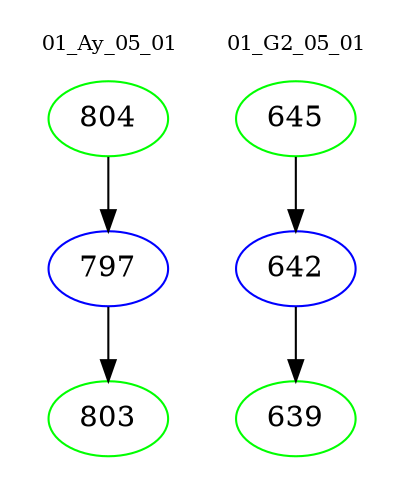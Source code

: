 digraph{
subgraph cluster_0 {
color = white
label = "01_Ay_05_01";
fontsize=10;
T0_804 [label="804", color="green"]
T0_804 -> T0_797 [color="black"]
T0_797 [label="797", color="blue"]
T0_797 -> T0_803 [color="black"]
T0_803 [label="803", color="green"]
}
subgraph cluster_1 {
color = white
label = "01_G2_05_01";
fontsize=10;
T1_645 [label="645", color="green"]
T1_645 -> T1_642 [color="black"]
T1_642 [label="642", color="blue"]
T1_642 -> T1_639 [color="black"]
T1_639 [label="639", color="green"]
}
}
